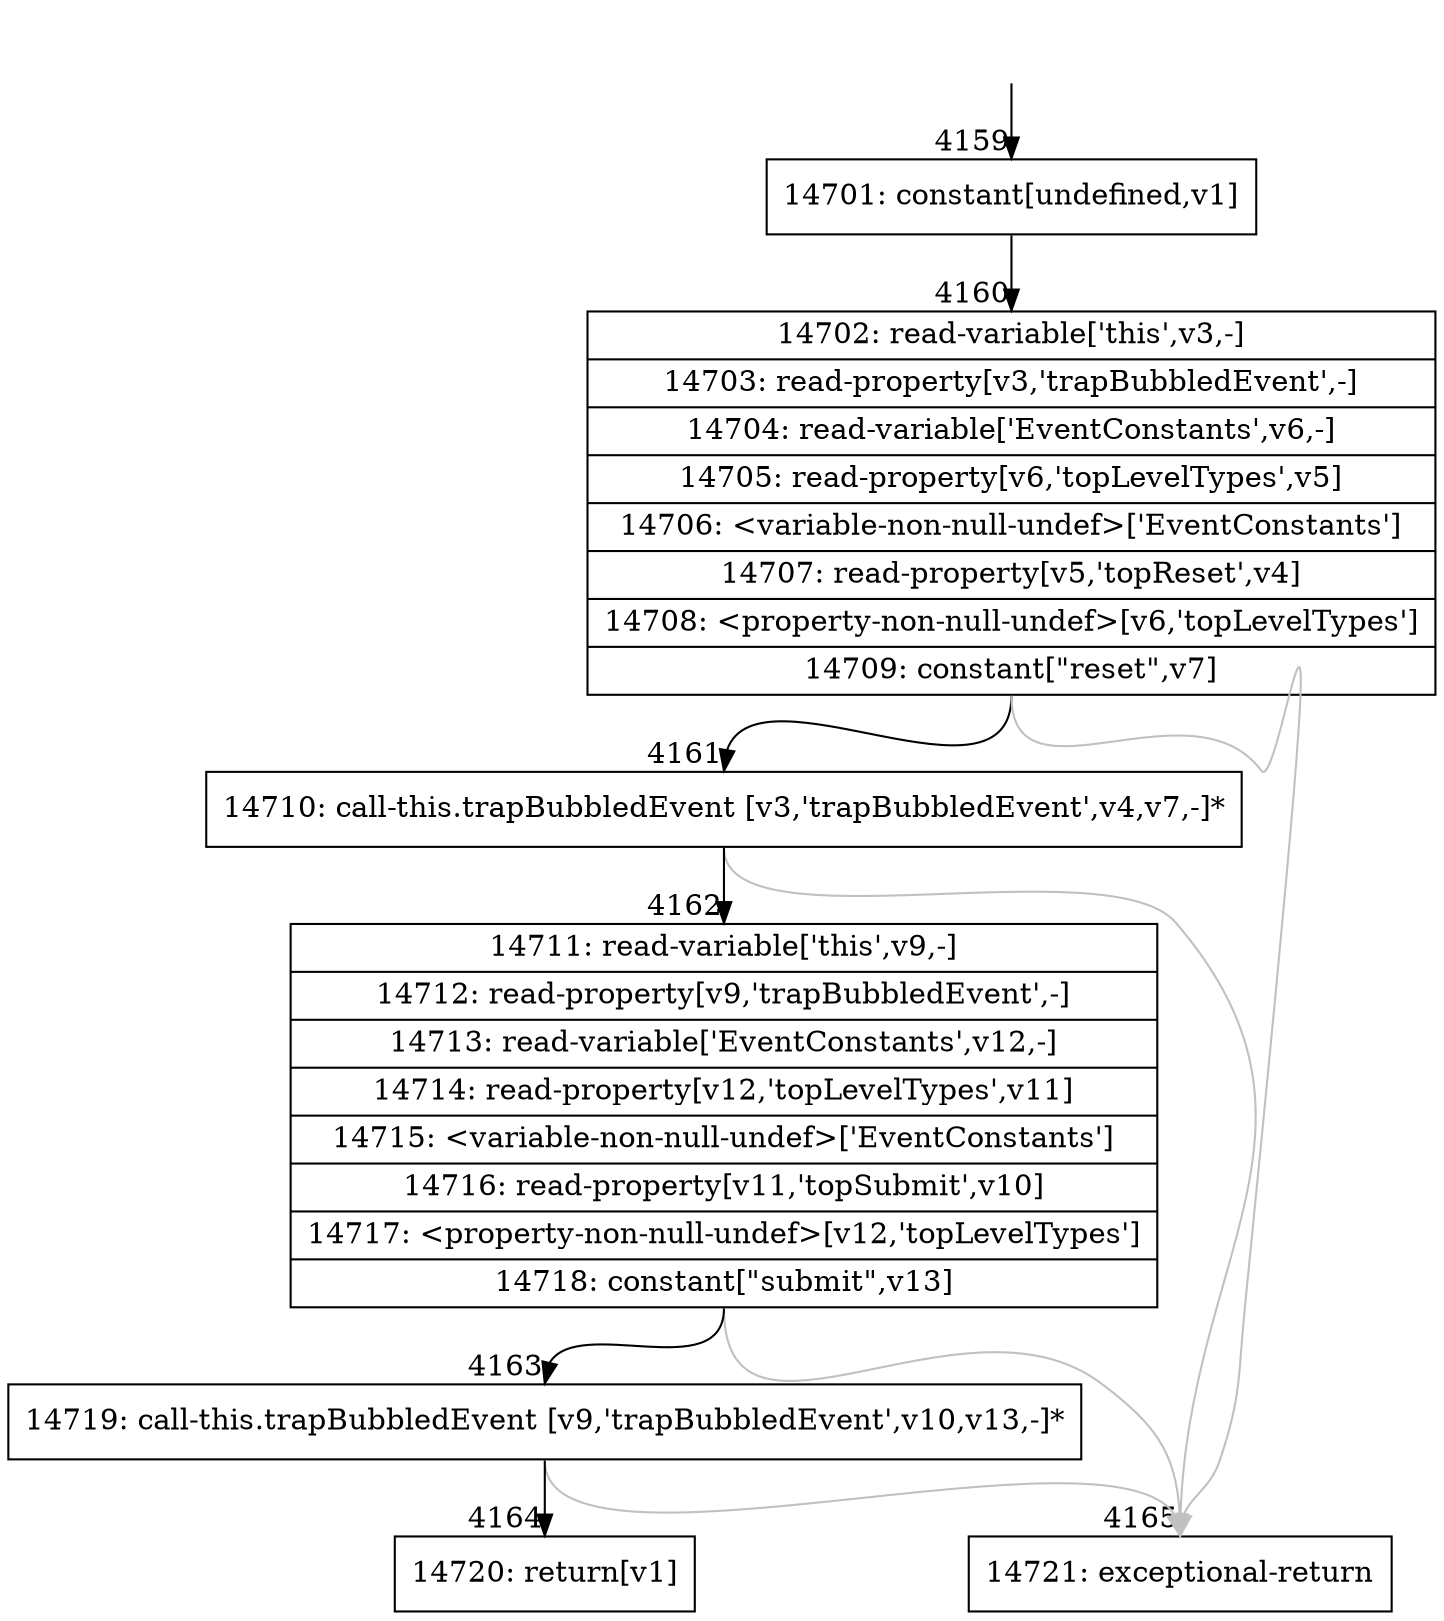 digraph {
rankdir="TD"
BB_entry280[shape=none,label=""];
BB_entry280 -> BB4159 [tailport=s, headport=n, headlabel="    4159"]
BB4159 [shape=record label="{14701: constant[undefined,v1]}" ] 
BB4159 -> BB4160 [tailport=s, headport=n, headlabel="      4160"]
BB4160 [shape=record label="{14702: read-variable['this',v3,-]|14703: read-property[v3,'trapBubbledEvent',-]|14704: read-variable['EventConstants',v6,-]|14705: read-property[v6,'topLevelTypes',v5]|14706: \<variable-non-null-undef\>['EventConstants']|14707: read-property[v5,'topReset',v4]|14708: \<property-non-null-undef\>[v6,'topLevelTypes']|14709: constant[\"reset\",v7]}" ] 
BB4160 -> BB4161 [tailport=s, headport=n, headlabel="      4161"]
BB4160 -> BB4165 [tailport=s, headport=n, color=gray, headlabel="      4165"]
BB4161 [shape=record label="{14710: call-this.trapBubbledEvent [v3,'trapBubbledEvent',v4,v7,-]*}" ] 
BB4161 -> BB4162 [tailport=s, headport=n, headlabel="      4162"]
BB4161 -> BB4165 [tailport=s, headport=n, color=gray]
BB4162 [shape=record label="{14711: read-variable['this',v9,-]|14712: read-property[v9,'trapBubbledEvent',-]|14713: read-variable['EventConstants',v12,-]|14714: read-property[v12,'topLevelTypes',v11]|14715: \<variable-non-null-undef\>['EventConstants']|14716: read-property[v11,'topSubmit',v10]|14717: \<property-non-null-undef\>[v12,'topLevelTypes']|14718: constant[\"submit\",v13]}" ] 
BB4162 -> BB4163 [tailport=s, headport=n, headlabel="      4163"]
BB4162 -> BB4165 [tailport=s, headport=n, color=gray]
BB4163 [shape=record label="{14719: call-this.trapBubbledEvent [v9,'trapBubbledEvent',v10,v13,-]*}" ] 
BB4163 -> BB4164 [tailport=s, headport=n, headlabel="      4164"]
BB4163 -> BB4165 [tailport=s, headport=n, color=gray]
BB4164 [shape=record label="{14720: return[v1]}" ] 
BB4165 [shape=record label="{14721: exceptional-return}" ] 
//#$~ 7963
}
